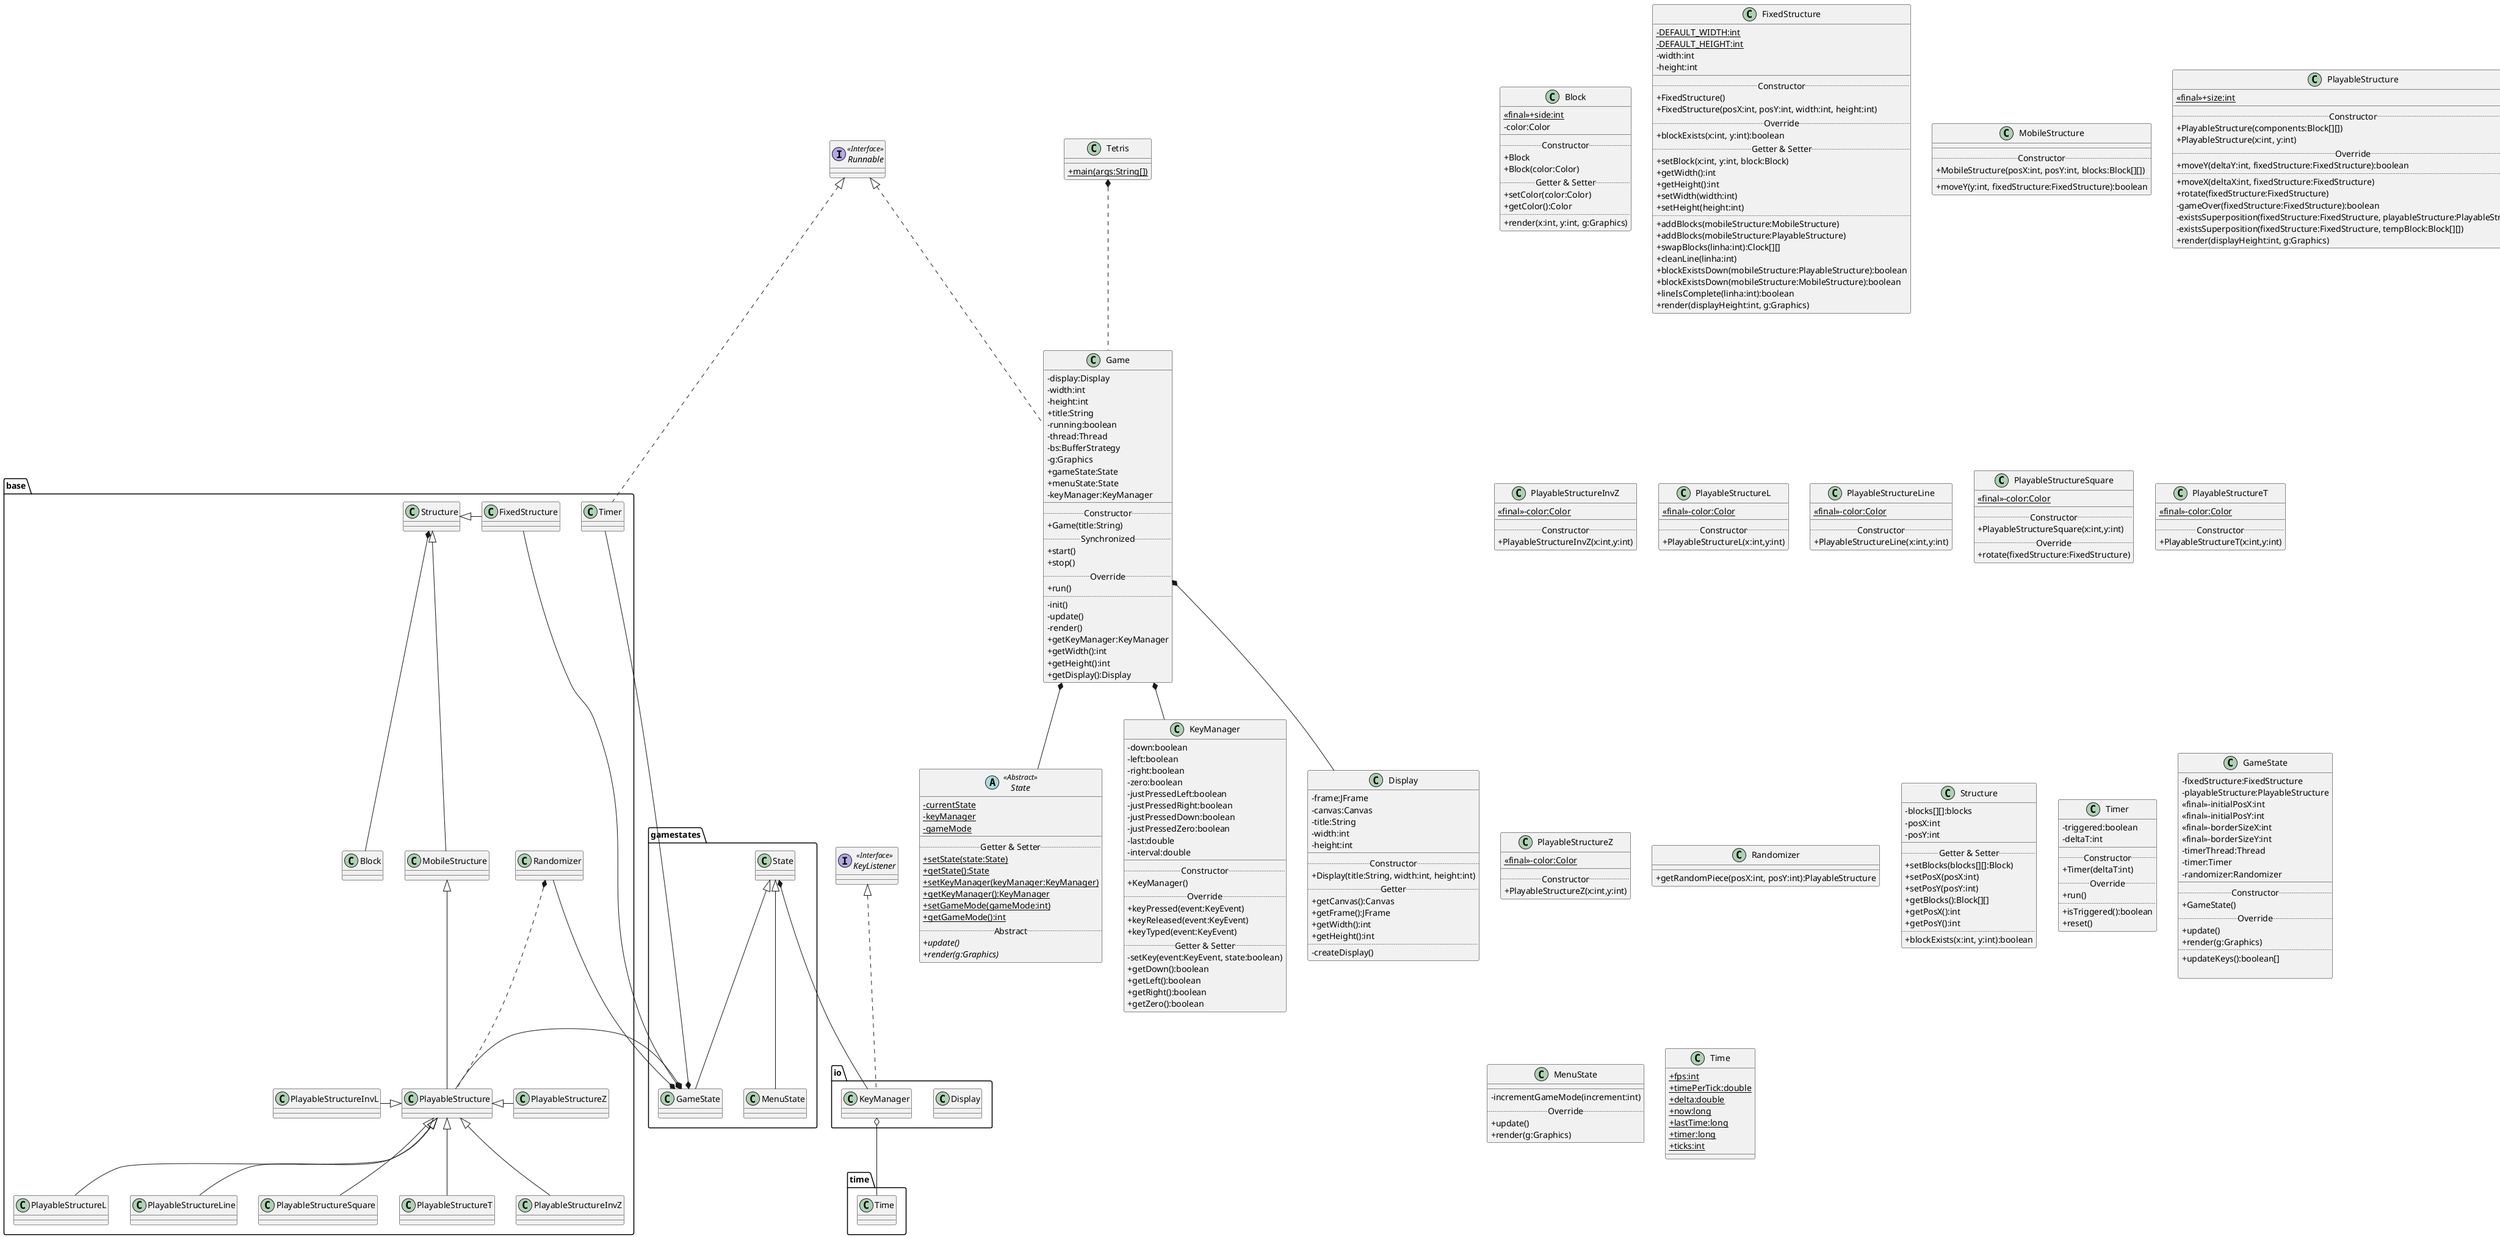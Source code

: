 @startuml
skinparam classAttributeIconSize 0

Package base{
  class Block
  class FixedStructure
  class MobileStructure
  class PlayableStructure
  class PlayableStructureInvL
  class PlayableStructureInvZ
  class PlayableStructureL
  class PlayableStructureLine
  class PlayableStructureSquare
  class PlayableStructureT
  class PlayableStructureZ
  class Randomizer
  class Structure
  class Timer
}

Structure	*-- Block
Structure	<|-left- FixedStructure
Structure <|-- MobileStructure
MobileStructure <|-- PlayableStructure
PlayableStructure <|-left- PlayableStructureInvL
PlayableStructure <|-- PlayableStructureL
PlayableStructure <|-- PlayableStructureInvZ
PlayableStructure <|-right- PlayableStructureZ
PlayableStructure <|-- PlayableStructureLine
PlayableStructure <|-- PlayableStructureT
PlayableStructure <|-- PlayableStructureSquare
Runnable <|.down. Timer
Randomizer *.. PlayableStructure

interface Runnable<<Interface>>{ 

}

Package gamestates{
  class GameState
  class MenuState
  class State
}

State <|-- GameState
State <|-- MenuState
GameState *-- Timer
GameState *-up- FixedStructure
GameState *-left- PlayableStructure
GameState *-up- Randomizer

Package io{
  class Display
  class KeyManager
}

interface KeyListener<<Interface>>{

}

 KeyListener <|.. KeyManager

Package time{
  class Time
}

KeyManager o-- Time
State *-- KeyManager  

class Block{
  <<final>>{static}+side:int
  -color:Color
  __
  ..Constructor..
  +Block
  +Block(color:Color)
  ..Getter & Setter..
  +setColor(color:Color)
  +getColor():Color
  ..
  +render(x:int, y:int, g:Graphics)
}

class FixedStructure{
  {static}-DEFAULT_WIDTH:int
  {static}-DEFAULT_HEIGHT:int
  -width:int
  -height:int
  __
  ..Constructor..
  +FixedStructure()
  +FixedStructure(posX:int, posY:int, width:int, height:int)
  ..Override..
  +blockExists(x:int, y:int):boolean
  ..Getter & Setter..
  +setBlock(x:int, y:int, block:Block)
  +getWidth():int
  +getHeight():int
  +setWidth(width:int)
  +setHeight(height:int)
  ..
  +addBlocks(mobileStructure:MobileStructure)
  +addBlocks(mobileStructure:PlayableStructure)
  +swapBlocks(linha:int):Clock[][]
  +cleanLine(linha:int)
  +blockExistsDown(mobileStructure:PlayableStructure):boolean
  +blockExistsDown(mobileStructure:MobileStructure):boolean
  +lineIsComplete(linha:int):boolean
  +render(displayHeight:int, g:Graphics)
}

class MobileStructure{
  __
  ..Constructor..
  +MobileStructure(posX:int, posY:int, blocks:Block[][])
  ..
  +moveY(y:int, fixedStructure:FixedStructure):boolean
}

class PlayableStructure{
  <<final>>{static}+size:int
  __
  ..Constructor..
  +PlayableStructure(components:Block[][])
  +PlayableStructure(x:int, y:int)
  ..Override..
  +moveY(deltaY:int, fixedStructure:FixedStructure):boolean
  ..
  +moveX(deltaX:int, fixedStructure:FixedStructure)
  +rotate(fixedStructure:FixedStructure)
  -gameOver(fixedStructure:FixedStructure):boolean
  -existsSuperposition(fixedStructure:FixedStructure, playableStructure:PlayableStructure)
  -existsSuperposition(fixedStructure:FixedStructure, tempBlock:Block[][])
  +render(displayHeight:int, g:Graphics)
}

class PlayableStructureInvL{
  <<final>>{static}-color:Color
  __
  ..Constructor..
  +PlayableStructureInvL(x:int,y:int)
}

class PlayableStructureInvZ{
  <<final>>{static}-color:Color
  __
  ..Constructor..
  +PlayableStructureInvZ(x:int,y:int)
}

class PlayableStructureL{
  <<final>>{static}-color:Color
  __
  ..Constructor..
  +PlayableStructureL(x:int,y:int)
}

class PlayableStructureLine{
  <<final>>{static}-color:Color
  __
  ..Constructor..
  +PlayableStructureLine(x:int,y:int)
}

class PlayableStructureSquare{
  <<final>>{static}-color:Color
  __
  ..Constructor..
  +PlayableStructureSquare(x:int,y:int)
  ..Override..
  +rotate(fixedStructure:FixedStructure)
}

class PlayableStructureT{
  <<final>>{static}-color:Color
  __
  ..Constructor..
  +PlayableStructureT(x:int,y:int)
}

class PlayableStructureZ{
  <<final>>{static}-color:Color
  __
  ..Constructor..
  +PlayableStructureZ(x:int,y:int)
}

class Randomizer{
  __
  +getRandomPiece(posX:int, posY:int):PlayableStructure
}

class Structure{
  -blocks[][]:blocks
  -posX:int
  -posY:int
  __
  ..Getter & Setter..
  +setBlocks(blocks[][]:Block)
  +setPosX(posX:int)
  +setPosY(posY:int)
  +getBlocks():Block[][]
  +getPosX():int
  +getPosY():int
  ..
  +blockExists(x:int, y:int):boolean
}

class Timer{
  -triggered:boolean
  -deltaT:int
  __
  ..Constructor..
  +Timer(deltaT:int)
  ..Override..
  +run()
  ..
  +isTriggered():boolean
  +reset()
}

class GameState{
  -fixedStructure:FixedStructure
  -playableStructure:PlayableStructure
  <<final>>-initialPosX:int
  <<final>>-initialPosY:int
  <<final>>-borderSizeX:int
  <<final>>-borderSizeY:int
  -timerThread:Thread
  -timer:Timer
  -randomizer:Randomizer
  __
  ..Constructor..
  +GameState()
  ..Override..
  +update()
  +render(g:Graphics)
  ..
  +updateKeys():boolean[]

}

class MenuState{
  __
  -incrementGameMode(increment:int)
  ..Override..
  +update()
  +render(g:Graphics)
}

abstract class State<<Abstract>>{
  {static}-currentState
  {static}-keyManager
  {static}-gameMode
  __
  ..Getter & Setter..
  {static}+setState(state:State)
  {static}+getState():State
  {static}+setKeyManager(keyManager:KeyManager)
  {static}+getKeyManager():KeyManager
  {static}+setGameMode(gameMode:int)
  {static}+getGameMode():int
  ..Abstract..
  {abstract}+update()
  {abstract}+render(g:Graphics)
}

class KeyManager{
  -down:boolean
  -left:boolean
  -right:boolean
  -zero:boolean
  -justPressedLeft:boolean
  -justPressedRight:boolean
  -justPressedDown:boolean
  -justPressedZero:boolean
  -last:double
  -interval:double
  __
  ..Constructor..
  +KeyManager()
  ..Override..
  +keyPressed(event:KeyEvent)
  +keyReleased(event:KeyEvent)
  +keyTyped(event:KeyEvent)
  ..Getter & Setter..
  -setKey(event:KeyEvent, state:boolean)
  +getDown():boolean
  +getLeft():boolean
  +getRight():boolean
  +getZero():boolean
}

class Display{
  -frame:JFrame
  -canvas:Canvas
  -title:String
  -width:int
  -height:int
  __
  ..Constructor..
  +Display(title:String, width:int, height:int)
  ..Getter..
  +getCanvas():Canvas
  +getFrame():JFrame
  +getWidth():int
  +getHeight():int
  ..
  -createDisplay()
}

class Time{
  {static}+fps:int
  {static}+timePerTick:double
  {static}+delta:double
  {static}+now:long
  {static}+lastTime:long
  {static}+timer:long
  {static}+ticks:int
  __
}

Runnable <|.. Game
Game *-- KeyManager
Game *-- Display
Game *-- State
class Game {
  -display:Display
  -width:int
  -height:int
  +title:String
  -running:boolean
  -thread:Thread
  -bs:BufferStrategy
  -g:Graphics
  +gameState:State
  +menuState:State
  -keyManager:KeyManager
  __
  ..Constructor..
  +Game(title:String)
  ..Synchronized..
  +start()
  +stop()
  ..Override..
  +run()
  ..
  -init()
  -update()
  -render()
  +getKeyManager:KeyManager
  +getWidth():int
  +getHeight():int
  +getDisplay():Display
}

Tetris *.. Game

class Tetris {
  __
  {static}+main(args:String[])
}

@enduml
